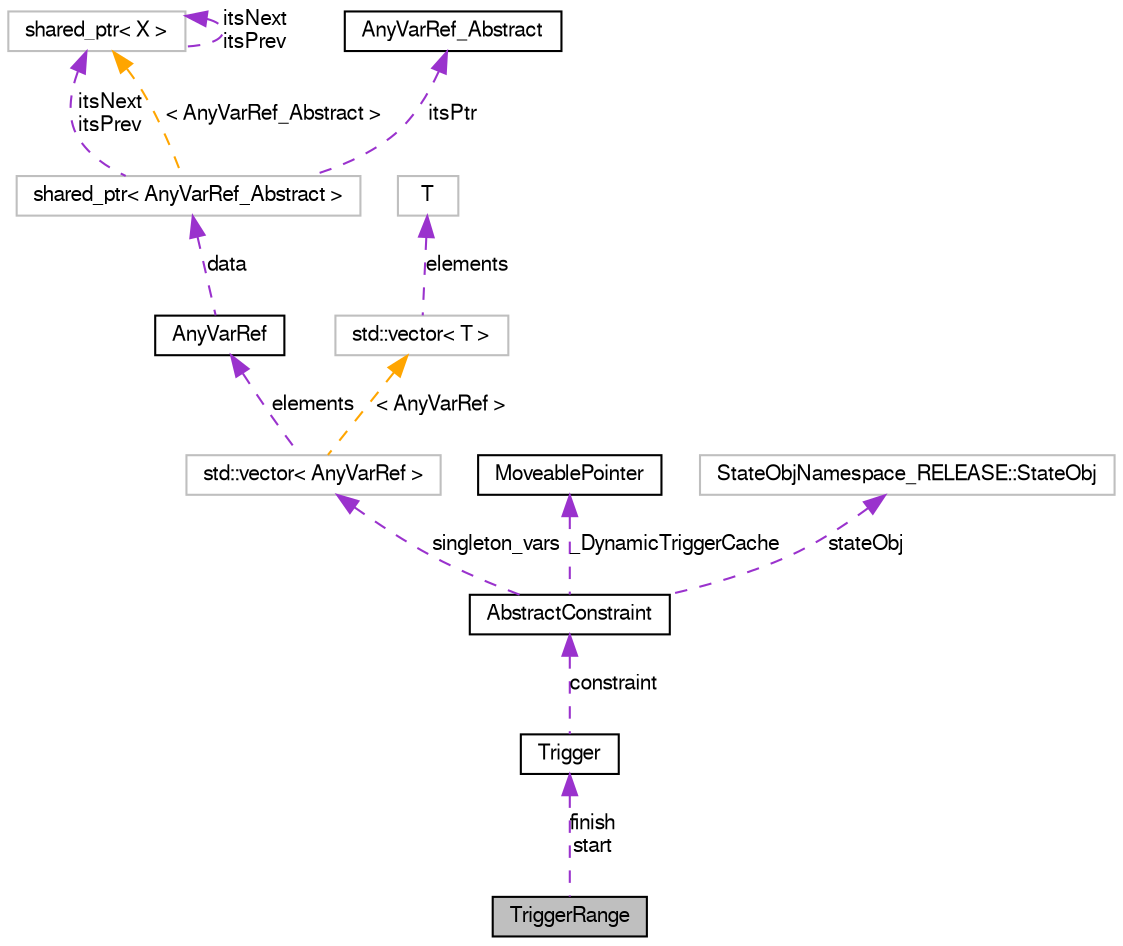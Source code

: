 digraph G
{
  edge [fontname="FreeSans",fontsize="10",labelfontname="FreeSans",labelfontsize="10"];
  node [fontname="FreeSans",fontsize="10",shape=record];
  Node1 [label="TriggerRange",height=0.2,width=0.4,color="black", fillcolor="grey75", style="filled" fontcolor="black"];
  Node2 -> Node1 [dir=back,color="darkorchid3",fontsize="10",style="dashed",label="finish\nstart",fontname="FreeSans"];
  Node2 [label="Trigger",height=0.2,width=0.4,color="black", fillcolor="white", style="filled",URL="$class_trigger.html",tooltip="The classes which are used to build the queue."];
  Node3 -> Node2 [dir=back,color="darkorchid3",fontsize="10",style="dashed",label="constraint",fontname="FreeSans"];
  Node3 [label="AbstractConstraint",height=0.2,width=0.4,color="black", fillcolor="white", style="filled",URL="$class_abstract_constraint.html",tooltip="Base type from which all constraints are derived."];
  Node4 -> Node3 [dir=back,color="darkorchid3",fontsize="10",style="dashed",label="singleton_vars",fontname="FreeSans"];
  Node4 [label="std::vector\< AnyVarRef \>",height=0.2,width=0.4,color="grey75", fillcolor="white", style="filled"];
  Node5 -> Node4 [dir=back,color="darkorchid3",fontsize="10",style="dashed",label="elements",fontname="FreeSans"];
  Node5 [label="AnyVarRef",height=0.2,width=0.4,color="black", fillcolor="white", style="filled",URL="$class_any_var_ref.html",tooltip="Provides a method of wrapping any variable type in a general wrapper."];
  Node6 -> Node5 [dir=back,color="darkorchid3",fontsize="10",style="dashed",label="data",fontname="FreeSans"];
  Node6 [label="shared_ptr\< AnyVarRef_Abstract \>",height=0.2,width=0.4,color="grey75", fillcolor="white", style="filled"];
  Node7 -> Node6 [dir=back,color="darkorchid3",fontsize="10",style="dashed",label="itsNext\nitsPrev",fontname="FreeSans"];
  Node7 [label="shared_ptr\< X \>",height=0.2,width=0.4,color="grey75", fillcolor="white", style="filled"];
  Node7 -> Node7 [dir=back,color="darkorchid3",fontsize="10",style="dashed",label="itsNext\nitsPrev",fontname="FreeSans"];
  Node8 -> Node6 [dir=back,color="darkorchid3",fontsize="10",style="dashed",label="itsPtr",fontname="FreeSans"];
  Node8 [label="AnyVarRef_Abstract",height=0.2,width=0.4,color="black", fillcolor="white", style="filled",URL="$struct_any_var_ref___abstract.html",tooltip="Internal type used by AnyVarRef."];
  Node7 -> Node6 [dir=back,color="orange",fontsize="10",style="dashed",label="\< AnyVarRef_Abstract \>",fontname="FreeSans"];
  Node9 -> Node4 [dir=back,color="orange",fontsize="10",style="dashed",label="\< AnyVarRef \>",fontname="FreeSans"];
  Node9 [label="std::vector\< T \>",height=0.2,width=0.4,color="grey75", fillcolor="white", style="filled",tooltip="STL class."];
  Node10 -> Node9 [dir=back,color="darkorchid3",fontsize="10",style="dashed",label="elements",fontname="FreeSans"];
  Node10 [label="T",height=0.2,width=0.4,color="grey75", fillcolor="white", style="filled"];
  Node11 -> Node3 [dir=back,color="darkorchid3",fontsize="10",style="dashed",label="_DynamicTriggerCache",fontname="FreeSans"];
  Node11 [label="MoveablePointer",height=0.2,width=0.4,color="black", fillcolor="white", style="filled",URL="$class_moveable_pointer.html",tooltip="Class which represents a moveable pointer."];
  Node12 -> Node3 [dir=back,color="darkorchid3",fontsize="10",style="dashed",label="stateObj",fontname="FreeSans"];
  Node12 [label="StateObjNamespace_RELEASE::StateObj",height=0.2,width=0.4,color="grey75", fillcolor="white", style="filled"];
}
